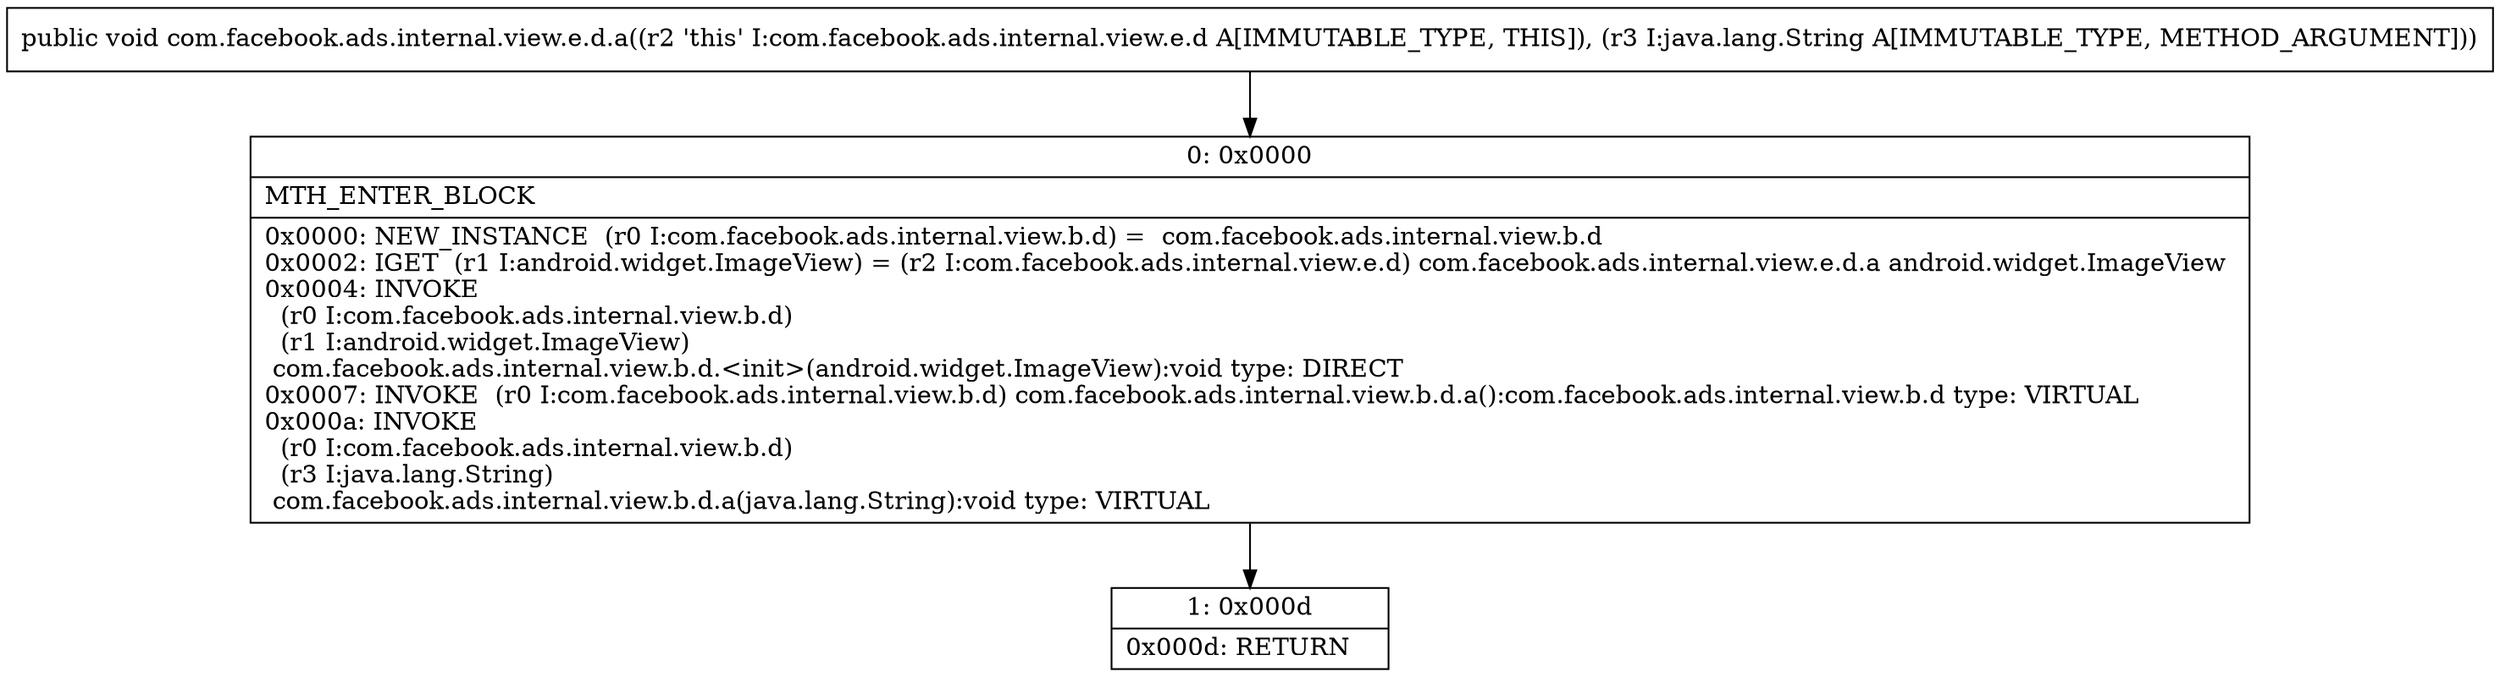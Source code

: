 digraph "CFG forcom.facebook.ads.internal.view.e.d.a(Ljava\/lang\/String;)V" {
Node_0 [shape=record,label="{0\:\ 0x0000|MTH_ENTER_BLOCK\l|0x0000: NEW_INSTANCE  (r0 I:com.facebook.ads.internal.view.b.d) =  com.facebook.ads.internal.view.b.d \l0x0002: IGET  (r1 I:android.widget.ImageView) = (r2 I:com.facebook.ads.internal.view.e.d) com.facebook.ads.internal.view.e.d.a android.widget.ImageView \l0x0004: INVOKE  \l  (r0 I:com.facebook.ads.internal.view.b.d)\l  (r1 I:android.widget.ImageView)\l com.facebook.ads.internal.view.b.d.\<init\>(android.widget.ImageView):void type: DIRECT \l0x0007: INVOKE  (r0 I:com.facebook.ads.internal.view.b.d) com.facebook.ads.internal.view.b.d.a():com.facebook.ads.internal.view.b.d type: VIRTUAL \l0x000a: INVOKE  \l  (r0 I:com.facebook.ads.internal.view.b.d)\l  (r3 I:java.lang.String)\l com.facebook.ads.internal.view.b.d.a(java.lang.String):void type: VIRTUAL \l}"];
Node_1 [shape=record,label="{1\:\ 0x000d|0x000d: RETURN   \l}"];
MethodNode[shape=record,label="{public void com.facebook.ads.internal.view.e.d.a((r2 'this' I:com.facebook.ads.internal.view.e.d A[IMMUTABLE_TYPE, THIS]), (r3 I:java.lang.String A[IMMUTABLE_TYPE, METHOD_ARGUMENT])) }"];
MethodNode -> Node_0;
Node_0 -> Node_1;
}

